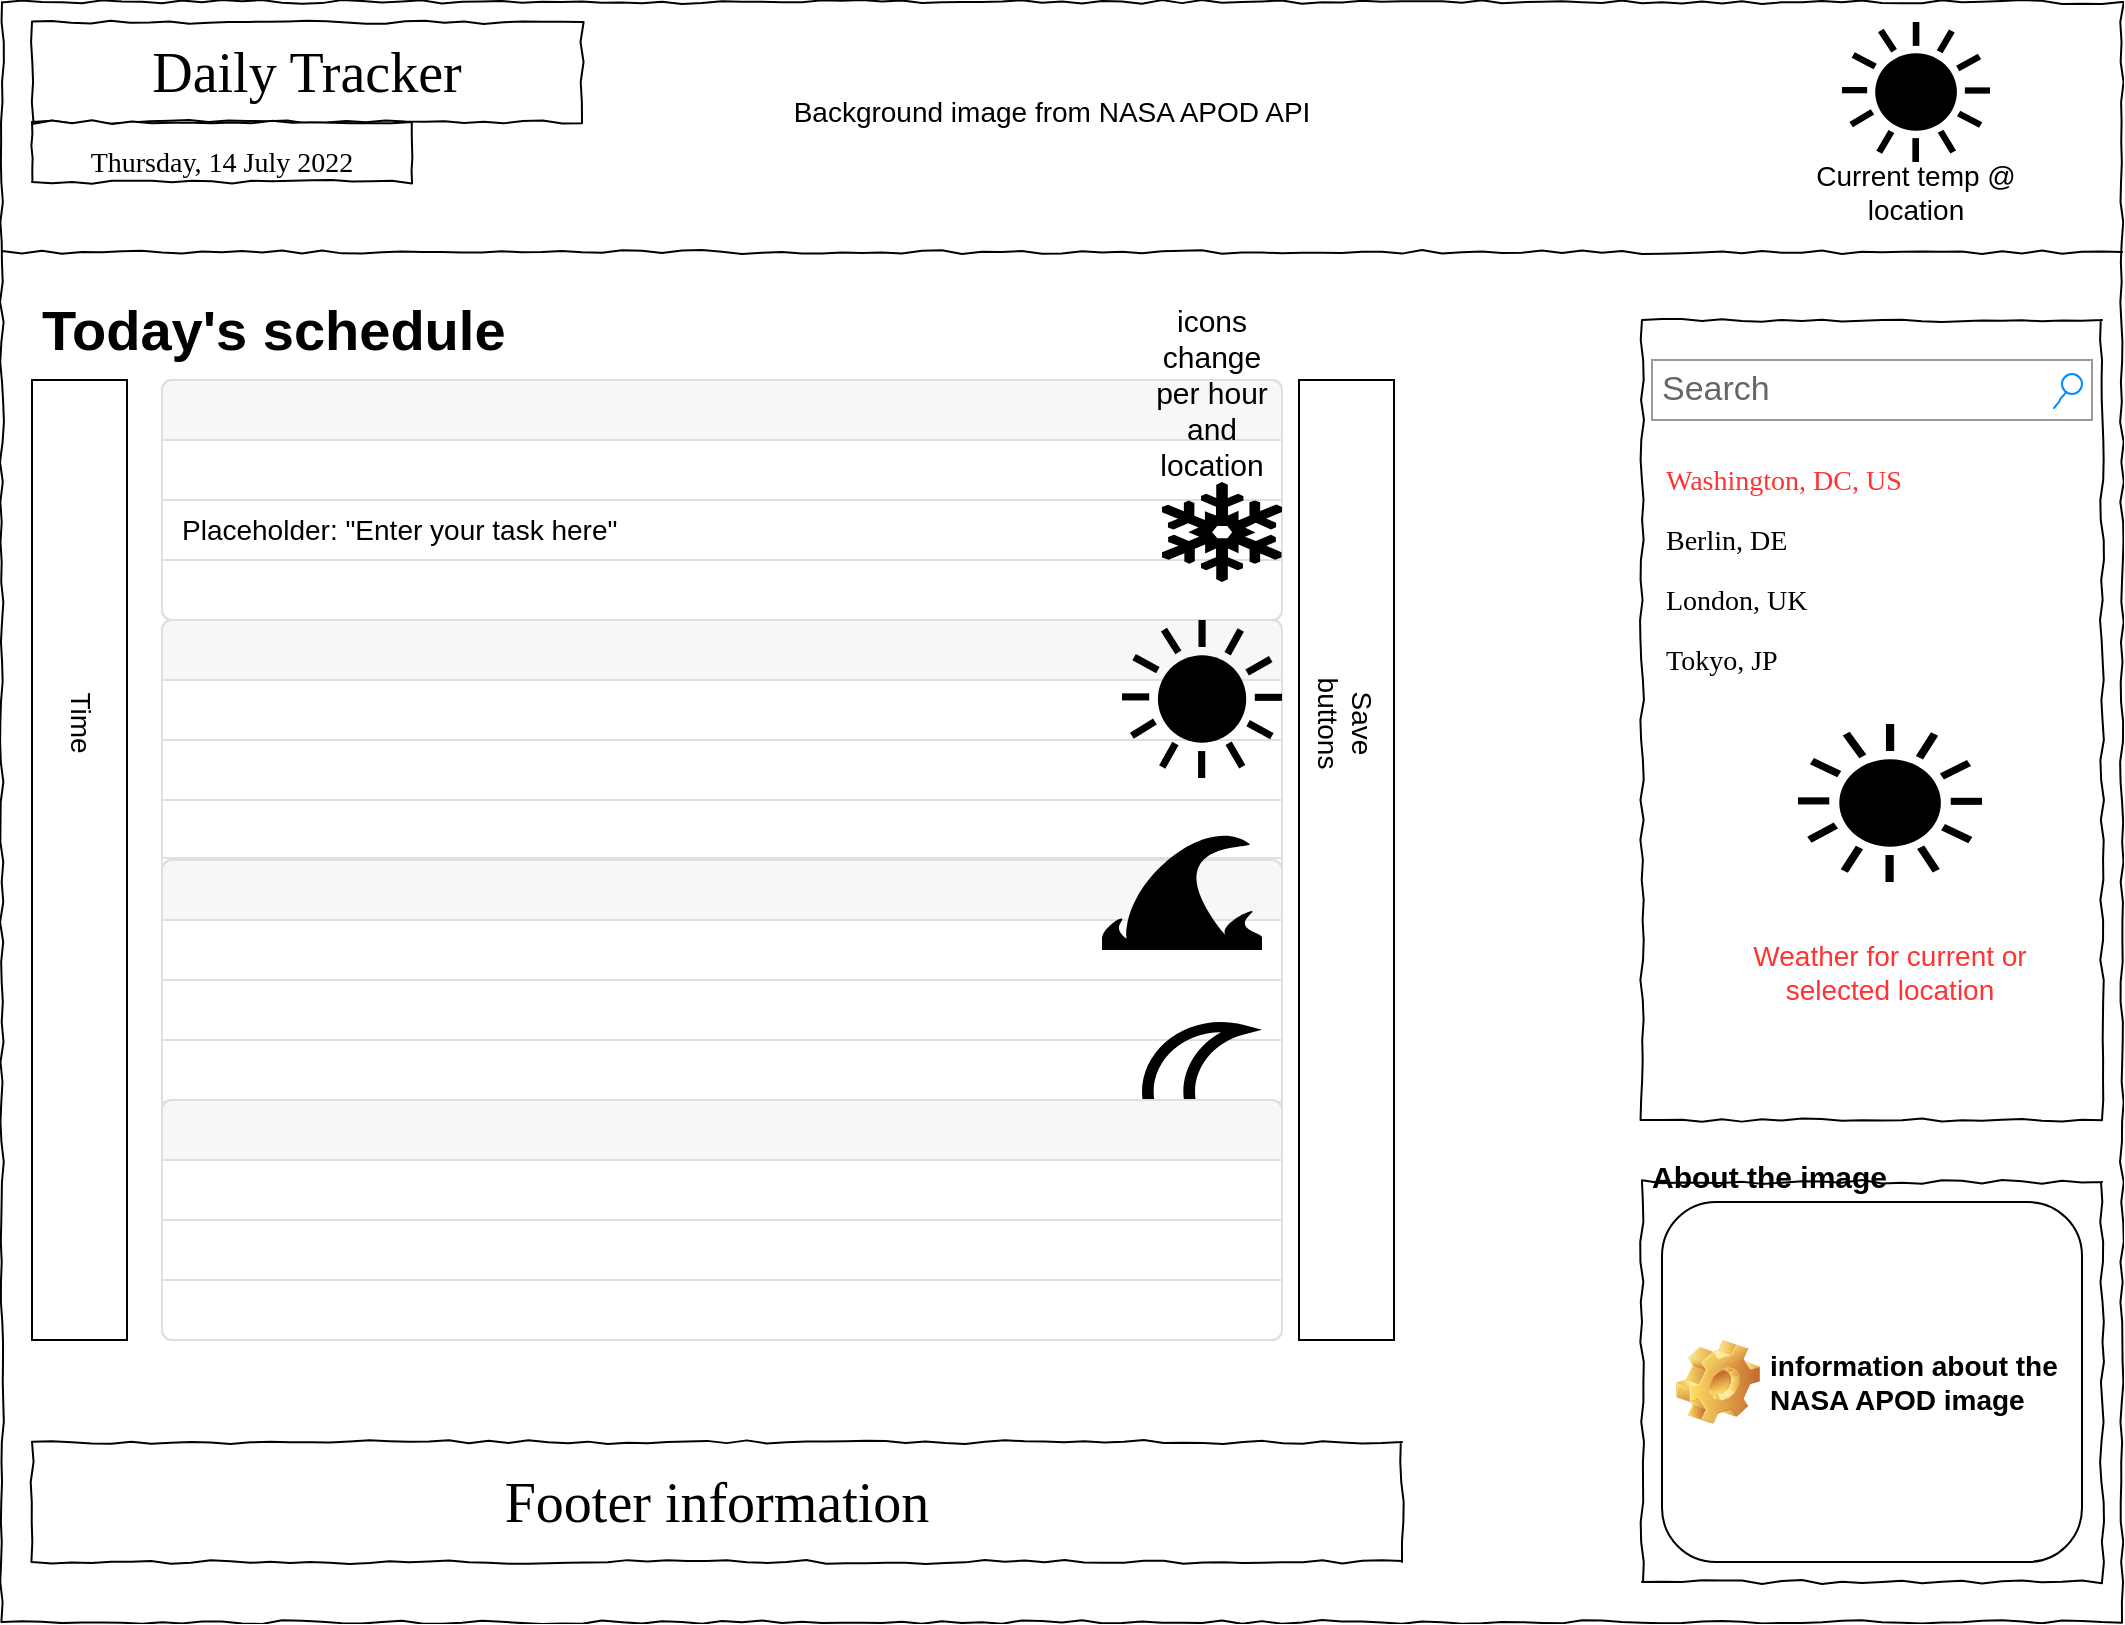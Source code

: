<mxfile version="20.1.1" type="github">
  <diagram name="Page-1" id="03018318-947c-dd8e-b7a3-06fadd420f32">
    <mxGraphModel dx="1131" dy="684" grid="1" gridSize="10" guides="1" tooltips="1" connect="1" arrows="1" fold="1" page="1" pageScale="1" pageWidth="1169" pageHeight="827" background="none" math="0" shadow="0">
      <root>
        <mxCell id="0" />
        <mxCell id="1" parent="0" />
        <mxCell id="677b7b8949515195-1" value="W" style="whiteSpace=wrap;html=1;rounded=0;shadow=0;labelBackgroundColor=none;strokeColor=#000000;strokeWidth=1;fillColor=none;fontFamily=Verdana;fontSize=12;fontColor=#000000;align=center;comic=1;" parent="1" vertex="1">
          <mxGeometry x="20" y="20" width="1060" height="810" as="geometry" />
        </mxCell>
        <mxCell id="677b7b8949515195-3" value="Search" style="strokeWidth=1;shadow=0;dashed=0;align=center;html=1;shape=mxgraph.mockup.forms.searchBox;strokeColor=#999999;mainText=;strokeColor2=#008cff;fontColor=#666666;fontSize=17;align=left;spacingLeft=3;rounded=0;labelBackgroundColor=none;comic=1;" parent="1" vertex="1">
          <mxGeometry x="845" y="199" width="220" height="30" as="geometry" />
        </mxCell>
        <mxCell id="677b7b8949515195-2" value="Daily Tracker" style="whiteSpace=wrap;html=1;rounded=0;shadow=0;labelBackgroundColor=none;strokeWidth=1;fontFamily=Verdana;fontSize=28;align=center;comic=1;" parent="1" vertex="1">
          <mxGeometry x="35" y="30" width="275" height="50" as="geometry" />
        </mxCell>
        <mxCell id="677b7b8949515195-9" value="" style="line;strokeWidth=1;html=1;rounded=0;shadow=0;labelBackgroundColor=none;fillColor=none;fontFamily=Verdana;fontSize=14;fontColor=#000000;align=center;comic=1;" parent="1" vertex="1">
          <mxGeometry x="20" y="140" width="1060" height="10" as="geometry" />
        </mxCell>
        <mxCell id="677b7b8949515195-25" value="" style="whiteSpace=wrap;html=1;rounded=0;shadow=0;labelBackgroundColor=none;strokeWidth=1;fillColor=none;fontFamily=Verdana;fontSize=12;align=center;comic=1;" parent="1" vertex="1">
          <mxGeometry x="840" y="179" width="230" height="400" as="geometry" />
        </mxCell>
        <mxCell id="677b7b8949515195-26" value="" style="whiteSpace=wrap;html=1;rounded=0;shadow=0;labelBackgroundColor=none;strokeWidth=1;fillColor=none;fontFamily=Verdana;fontSize=12;align=center;comic=1;" parent="1" vertex="1">
          <mxGeometry x="840" y="610" width="230" height="200" as="geometry" />
        </mxCell>
        <mxCell id="677b7b8949515195-42" value="Tokyo, JP" style="text;html=1;points=[];align=left;verticalAlign=top;spacingTop=-4;fontSize=14;fontFamily=Verdana" parent="1" vertex="1">
          <mxGeometry x="850" y="339" width="170" height="20" as="geometry" />
        </mxCell>
        <mxCell id="mFOHRpYWV3SNSm5y7IDZ-2" value="&lt;font style=&quot;font-size: 14px;&quot;&gt;Thursday, 14 July 2022&lt;/font&gt;" style="whiteSpace=wrap;html=1;rounded=0;shadow=0;labelBackgroundColor=none;strokeWidth=1;fontFamily=Verdana;fontSize=28;align=center;comic=1;" vertex="1" parent="1">
          <mxGeometry x="35" y="80" width="190" height="30" as="geometry" />
        </mxCell>
        <mxCell id="mFOHRpYWV3SNSm5y7IDZ-3" value="London, UK" style="text;html=1;points=[];align=left;verticalAlign=top;spacingTop=-4;fontSize=14;fontFamily=Verdana" vertex="1" parent="1">
          <mxGeometry x="850" y="309" width="170" height="20" as="geometry" />
        </mxCell>
        <mxCell id="mFOHRpYWV3SNSm5y7IDZ-4" value="Berlin, DE" style="text;html=1;points=[];align=left;verticalAlign=top;spacingTop=-4;fontSize=14;fontFamily=Verdana" vertex="1" parent="1">
          <mxGeometry x="850" y="279" width="170" height="20" as="geometry" />
        </mxCell>
        <mxCell id="mFOHRpYWV3SNSm5y7IDZ-5" value="Washington, DC, US" style="text;html=1;points=[];align=left;verticalAlign=top;spacingTop=-4;fontSize=14;fontFamily=Verdana;fontColor=#FF3333;" vertex="1" parent="1">
          <mxGeometry x="850" y="249" width="170" height="20" as="geometry" />
        </mxCell>
        <mxCell id="mFOHRpYWV3SNSm5y7IDZ-14" value="information about the NASA APOD image" style="label;whiteSpace=wrap;html=1;image=img/clipart/Gear_128x128.png;fontSize=14;" vertex="1" parent="1">
          <mxGeometry x="850" y="620" width="210" height="180" as="geometry" />
        </mxCell>
        <mxCell id="mFOHRpYWV3SNSm5y7IDZ-54" value="" style="html=1;shadow=0;dashed=0;shape=mxgraph.bootstrap.rrect;rSize=5;strokeColor=#DFDFDF;html=1;whiteSpace=wrap;fillColor=#FFFFFF;fontColor=#000000;fontSize=14;" vertex="1" parent="1">
          <mxGeometry x="100" y="209" width="560" height="120" as="geometry" />
        </mxCell>
        <mxCell id="mFOHRpYWV3SNSm5y7IDZ-55" value="" style="html=1;shadow=0;dashed=0;shape=mxgraph.bootstrap.topButton;strokeColor=inherit;fillColor=#F7F7F7;rSize=5;perimeter=none;whiteSpace=wrap;resizeWidth=1;align=left;spacing=10;fontSize=14;" vertex="1" parent="mFOHRpYWV3SNSm5y7IDZ-54">
          <mxGeometry width="560" height="30" relative="1" as="geometry" />
        </mxCell>
        <mxCell id="mFOHRpYWV3SNSm5y7IDZ-56" value="" style="strokeColor=inherit;fillColor=inherit;gradientColor=inherit;fontColor=inherit;html=1;shadow=0;dashed=0;perimeter=none;whiteSpace=wrap;resizeWidth=1;align=left;spacing=10;fontSize=14;" vertex="1" parent="mFOHRpYWV3SNSm5y7IDZ-54">
          <mxGeometry width="560" height="30" relative="1" as="geometry">
            <mxPoint y="30" as="offset" />
          </mxGeometry>
        </mxCell>
        <mxCell id="mFOHRpYWV3SNSm5y7IDZ-57" value="Placeholder: &quot;Enter your task here&quot;" style="strokeColor=inherit;fillColor=inherit;gradientColor=inherit;fontColor=inherit;html=1;shadow=0;dashed=0;perimeter=none;whiteSpace=wrap;resizeWidth=1;align=left;spacing=10;fontSize=14;" vertex="1" parent="mFOHRpYWV3SNSm5y7IDZ-54">
          <mxGeometry width="560" height="30" relative="1" as="geometry">
            <mxPoint y="60" as="offset" />
          </mxGeometry>
        </mxCell>
        <mxCell id="mFOHRpYWV3SNSm5y7IDZ-58" value="" style="strokeColor=inherit;fillColor=inherit;gradientColor=inherit;fontColor=inherit;html=1;shadow=0;dashed=0;shape=mxgraph.bootstrap.bottomButton;rSize=5;perimeter=none;whiteSpace=wrap;resizeWidth=1;resizeHeight=0;align=left;spacing=10;fontSize=14;" vertex="1" parent="mFOHRpYWV3SNSm5y7IDZ-54">
          <mxGeometry y="1" width="560" height="30" relative="1" as="geometry">
            <mxPoint y="-30" as="offset" />
          </mxGeometry>
        </mxCell>
        <mxCell id="mFOHRpYWV3SNSm5y7IDZ-82" value="" style="shape=mxgraph.signs.nature.snowflake;html=1;pointerEvents=1;fillColor=#000000;strokeColor=none;verticalLabelPosition=bottom;verticalAlign=top;align=center;sketch=0;fontSize=14;" vertex="1" parent="mFOHRpYWV3SNSm5y7IDZ-54">
          <mxGeometry x="500" y="51" width="60" height="50" as="geometry" />
        </mxCell>
        <mxCell id="mFOHRpYWV3SNSm5y7IDZ-59" value="" style="html=1;shadow=0;dashed=0;shape=mxgraph.bootstrap.rrect;rSize=5;strokeColor=#DFDFDF;html=1;whiteSpace=wrap;fillColor=#FFFFFF;fontColor=#000000;fontSize=14;" vertex="1" parent="1">
          <mxGeometry x="100" y="329" width="560" height="149" as="geometry" />
        </mxCell>
        <mxCell id="mFOHRpYWV3SNSm5y7IDZ-60" value="" style="html=1;shadow=0;dashed=0;shape=mxgraph.bootstrap.topButton;strokeColor=inherit;fillColor=#F7F7F7;rSize=5;perimeter=none;whiteSpace=wrap;resizeWidth=1;align=left;spacing=10;fontSize=14;" vertex="1" parent="mFOHRpYWV3SNSm5y7IDZ-59">
          <mxGeometry width="560" height="30" relative="1" as="geometry" />
        </mxCell>
        <mxCell id="mFOHRpYWV3SNSm5y7IDZ-61" value="" style="strokeColor=inherit;fillColor=inherit;gradientColor=inherit;fontColor=inherit;html=1;shadow=0;dashed=0;perimeter=none;whiteSpace=wrap;resizeWidth=1;align=left;spacing=10;fontSize=14;" vertex="1" parent="mFOHRpYWV3SNSm5y7IDZ-59">
          <mxGeometry width="560" height="30" relative="1" as="geometry">
            <mxPoint y="30" as="offset" />
          </mxGeometry>
        </mxCell>
        <mxCell id="mFOHRpYWV3SNSm5y7IDZ-62" value="" style="strokeColor=inherit;fillColor=inherit;gradientColor=inherit;fontColor=inherit;html=1;shadow=0;dashed=0;perimeter=none;whiteSpace=wrap;resizeWidth=1;align=left;spacing=10;fontSize=14;" vertex="1" parent="mFOHRpYWV3SNSm5y7IDZ-59">
          <mxGeometry width="560" height="30" relative="1" as="geometry">
            <mxPoint y="60" as="offset" />
          </mxGeometry>
        </mxCell>
        <mxCell id="mFOHRpYWV3SNSm5y7IDZ-63" value="" style="strokeColor=inherit;fillColor=inherit;gradientColor=inherit;fontColor=inherit;html=1;shadow=0;dashed=0;shape=mxgraph.bootstrap.bottomButton;rSize=5;perimeter=none;whiteSpace=wrap;resizeWidth=1;resizeHeight=0;align=left;spacing=10;fontSize=14;" vertex="1" parent="mFOHRpYWV3SNSm5y7IDZ-59">
          <mxGeometry y="1" width="560" height="30" relative="1" as="geometry">
            <mxPoint y="-30" as="offset" />
          </mxGeometry>
        </mxCell>
        <mxCell id="mFOHRpYWV3SNSm5y7IDZ-84" value="" style="shape=mxgraph.signs.nature.sun_4;html=1;pointerEvents=1;fillColor=#000000;strokeColor=none;verticalLabelPosition=bottom;verticalAlign=top;align=center;sketch=0;fontSize=14;" vertex="1" parent="mFOHRpYWV3SNSm5y7IDZ-59">
          <mxGeometry x="480" width="80" height="79" as="geometry" />
        </mxCell>
        <mxCell id="mFOHRpYWV3SNSm5y7IDZ-64" value="" style="html=1;shadow=0;dashed=0;shape=mxgraph.bootstrap.rrect;rSize=5;strokeColor=#DFDFDF;html=1;whiteSpace=wrap;fillColor=#FFFFFF;fontColor=#000000;fontSize=14;" vertex="1" parent="1">
          <mxGeometry x="100" y="449" width="560" height="151" as="geometry" />
        </mxCell>
        <mxCell id="mFOHRpYWV3SNSm5y7IDZ-65" value="" style="html=1;shadow=0;dashed=0;shape=mxgraph.bootstrap.topButton;strokeColor=inherit;fillColor=#F7F7F7;rSize=5;perimeter=none;whiteSpace=wrap;resizeWidth=1;align=left;spacing=10;fontSize=14;" vertex="1" parent="mFOHRpYWV3SNSm5y7IDZ-64">
          <mxGeometry width="560" height="30" relative="1" as="geometry" />
        </mxCell>
        <mxCell id="mFOHRpYWV3SNSm5y7IDZ-66" value="" style="strokeColor=inherit;fillColor=inherit;gradientColor=inherit;fontColor=inherit;html=1;shadow=0;dashed=0;perimeter=none;whiteSpace=wrap;resizeWidth=1;align=left;spacing=10;fontSize=14;" vertex="1" parent="mFOHRpYWV3SNSm5y7IDZ-64">
          <mxGeometry width="560" height="30" relative="1" as="geometry">
            <mxPoint y="30" as="offset" />
          </mxGeometry>
        </mxCell>
        <mxCell id="mFOHRpYWV3SNSm5y7IDZ-67" value="" style="strokeColor=inherit;fillColor=inherit;gradientColor=inherit;fontColor=inherit;html=1;shadow=0;dashed=0;perimeter=none;whiteSpace=wrap;resizeWidth=1;align=left;spacing=10;fontSize=14;" vertex="1" parent="mFOHRpYWV3SNSm5y7IDZ-64">
          <mxGeometry width="560" height="30" relative="1" as="geometry">
            <mxPoint y="60" as="offset" />
          </mxGeometry>
        </mxCell>
        <mxCell id="mFOHRpYWV3SNSm5y7IDZ-68" value="" style="strokeColor=inherit;fillColor=inherit;gradientColor=inherit;fontColor=inherit;html=1;shadow=0;dashed=0;shape=mxgraph.bootstrap.bottomButton;rSize=5;perimeter=none;whiteSpace=wrap;resizeWidth=1;resizeHeight=0;align=left;spacing=10;fontSize=14;" vertex="1" parent="mFOHRpYWV3SNSm5y7IDZ-64">
          <mxGeometry y="1" width="560" height="30" relative="1" as="geometry">
            <mxPoint y="-30" as="offset" />
          </mxGeometry>
        </mxCell>
        <mxCell id="mFOHRpYWV3SNSm5y7IDZ-85" value="" style="shape=mxgraph.signs.nature.tsunami;html=1;pointerEvents=1;fillColor=#000000;strokeColor=none;verticalLabelPosition=bottom;verticalAlign=top;align=center;sketch=0;fontSize=14;" vertex="1" parent="mFOHRpYWV3SNSm5y7IDZ-64">
          <mxGeometry x="470" y="-24" width="80" height="69" as="geometry" />
        </mxCell>
        <mxCell id="mFOHRpYWV3SNSm5y7IDZ-86" value="" style="shape=mxgraph.signs.nature.moon;html=1;pointerEvents=1;fillColor=#000000;strokeColor=none;verticalLabelPosition=bottom;verticalAlign=top;align=center;sketch=0;fontSize=14;" vertex="1" parent="mFOHRpYWV3SNSm5y7IDZ-64">
          <mxGeometry x="490" y="81" width="60" height="70" as="geometry" />
        </mxCell>
        <mxCell id="mFOHRpYWV3SNSm5y7IDZ-69" value="" style="html=1;shadow=0;dashed=0;shape=mxgraph.bootstrap.rrect;rSize=5;strokeColor=#DFDFDF;html=1;whiteSpace=wrap;fillColor=#FFFFFF;fontColor=#000000;fontSize=14;" vertex="1" parent="1">
          <mxGeometry x="100" y="569" width="560" height="120" as="geometry" />
        </mxCell>
        <mxCell id="mFOHRpYWV3SNSm5y7IDZ-71" value="" style="strokeColor=inherit;fillColor=inherit;gradientColor=inherit;fontColor=inherit;html=1;shadow=0;dashed=0;perimeter=none;whiteSpace=wrap;resizeWidth=1;align=left;spacing=10;fontSize=14;" vertex="1" parent="mFOHRpYWV3SNSm5y7IDZ-69">
          <mxGeometry width="560" height="30" relative="1" as="geometry">
            <mxPoint y="30" as="offset" />
          </mxGeometry>
        </mxCell>
        <mxCell id="mFOHRpYWV3SNSm5y7IDZ-70" value="" style="html=1;shadow=0;dashed=0;shape=mxgraph.bootstrap.topButton;strokeColor=inherit;fillColor=#F7F7F7;rSize=5;perimeter=none;whiteSpace=wrap;resizeWidth=1;align=left;spacing=10;fontSize=14;" vertex="1" parent="mFOHRpYWV3SNSm5y7IDZ-69">
          <mxGeometry width="560" height="30" relative="1" as="geometry" />
        </mxCell>
        <mxCell id="mFOHRpYWV3SNSm5y7IDZ-72" value="" style="strokeColor=inherit;fillColor=inherit;gradientColor=inherit;fontColor=inherit;html=1;shadow=0;dashed=0;perimeter=none;whiteSpace=wrap;resizeWidth=1;align=left;spacing=10;fontSize=14;" vertex="1" parent="mFOHRpYWV3SNSm5y7IDZ-69">
          <mxGeometry width="560" height="30" relative="1" as="geometry">
            <mxPoint y="60" as="offset" />
          </mxGeometry>
        </mxCell>
        <mxCell id="mFOHRpYWV3SNSm5y7IDZ-73" value="" style="strokeColor=inherit;fillColor=inherit;gradientColor=inherit;fontColor=inherit;html=1;shadow=0;dashed=0;shape=mxgraph.bootstrap.bottomButton;rSize=5;perimeter=none;whiteSpace=wrap;resizeWidth=1;resizeHeight=0;align=left;spacing=10;fontSize=14;" vertex="1" parent="mFOHRpYWV3SNSm5y7IDZ-69">
          <mxGeometry y="1" width="560" height="30" relative="1" as="geometry">
            <mxPoint y="-30" as="offset" />
          </mxGeometry>
        </mxCell>
        <mxCell id="mFOHRpYWV3SNSm5y7IDZ-74" value="Background image from NASA APOD API" style="text;html=1;strokeColor=none;fillColor=none;align=center;verticalAlign=middle;whiteSpace=wrap;rounded=0;fontSize=14;" vertex="1" parent="1">
          <mxGeometry x="380" y="60" width="330" height="30" as="geometry" />
        </mxCell>
        <mxCell id="mFOHRpYWV3SNSm5y7IDZ-75" value="" style="shape=mxgraph.signs.nature.sun_4;html=1;pointerEvents=1;fillColor=#000000;strokeColor=none;verticalLabelPosition=bottom;verticalAlign=top;align=center;sketch=0;fontSize=14;" vertex="1" parent="1">
          <mxGeometry x="940" y="30" width="74" height="70" as="geometry" />
        </mxCell>
        <mxCell id="mFOHRpYWV3SNSm5y7IDZ-76" value="Current temp @ location" style="text;html=1;strokeColor=none;fillColor=none;align=center;verticalAlign=middle;whiteSpace=wrap;rounded=0;fontSize=14;" vertex="1" parent="1">
          <mxGeometry x="902" y="100" width="150" height="30" as="geometry" />
        </mxCell>
        <mxCell id="mFOHRpYWV3SNSm5y7IDZ-77" value="&lt;h1&gt;Today&#39;s schedule&lt;/h1&gt;" style="text;html=1;strokeColor=none;fillColor=none;spacing=5;spacingTop=-20;whiteSpace=wrap;overflow=hidden;rounded=0;fontSize=14;" vertex="1" parent="1">
          <mxGeometry x="35" y="159" width="260" height="50" as="geometry" />
        </mxCell>
        <mxCell id="mFOHRpYWV3SNSm5y7IDZ-78" value="" style="rounded=0;whiteSpace=wrap;html=1;fontSize=14;" vertex="1" parent="1">
          <mxGeometry x="35" y="209" width="47.5" height="480" as="geometry" />
        </mxCell>
        <mxCell id="mFOHRpYWV3SNSm5y7IDZ-79" value="" style="rounded=0;whiteSpace=wrap;html=1;fontSize=14;" vertex="1" parent="1">
          <mxGeometry x="668.5" y="209" width="47.5" height="480" as="geometry" />
        </mxCell>
        <mxCell id="mFOHRpYWV3SNSm5y7IDZ-80" value="Time" style="text;html=1;strokeColor=none;fillColor=none;align=center;verticalAlign=middle;whiteSpace=wrap;rounded=0;fontSize=14;rotation=90;" vertex="1" parent="1">
          <mxGeometry x="30" y="380" width="60" height="1" as="geometry" />
        </mxCell>
        <mxCell id="mFOHRpYWV3SNSm5y7IDZ-81" value="Save buttons&lt;br&gt;" style="text;html=1;strokeColor=none;fillColor=none;align=center;verticalAlign=middle;whiteSpace=wrap;rounded=0;fontSize=14;rotation=90;" vertex="1" parent="1">
          <mxGeometry x="657" y="360.5" width="70.5" height="40" as="geometry" />
        </mxCell>
        <mxCell id="mFOHRpYWV3SNSm5y7IDZ-87" value="&lt;h1 style=&quot;font-size: 15px;&quot;&gt;About the image&lt;/h1&gt;" style="text;html=1;strokeColor=none;fillColor=none;spacing=5;spacingTop=-20;whiteSpace=wrap;overflow=hidden;rounded=0;fontSize=15;" vertex="1" parent="1">
          <mxGeometry x="840" y="599" width="128" height="21" as="geometry" />
        </mxCell>
        <mxCell id="mFOHRpYWV3SNSm5y7IDZ-88" value="" style="shape=mxgraph.signs.nature.sun_4;html=1;pointerEvents=1;fillColor=#000000;strokeColor=none;verticalLabelPosition=bottom;verticalAlign=top;align=center;sketch=0;fontSize=14;" vertex="1" parent="1">
          <mxGeometry x="918" y="381" width="92" height="79" as="geometry" />
        </mxCell>
        <mxCell id="mFOHRpYWV3SNSm5y7IDZ-89" value="Weather for current or selected location" style="text;html=1;strokeColor=none;fillColor=none;align=center;verticalAlign=middle;whiteSpace=wrap;rounded=0;fontSize=14;fontColor=#FF3333;" vertex="1" parent="1">
          <mxGeometry x="889" y="490" width="150" height="30" as="geometry" />
        </mxCell>
        <mxCell id="mFOHRpYWV3SNSm5y7IDZ-90" value="icons change per hour and location" style="text;html=1;strokeColor=none;fillColor=none;align=center;verticalAlign=middle;whiteSpace=wrap;rounded=0;fontSize=15;" vertex="1" parent="1">
          <mxGeometry x="590" y="169" width="70" height="91" as="geometry" />
        </mxCell>
        <mxCell id="mFOHRpYWV3SNSm5y7IDZ-93" value="Footer information" style="whiteSpace=wrap;html=1;rounded=0;shadow=0;labelBackgroundColor=none;strokeWidth=1;fontFamily=Verdana;fontSize=28;align=center;comic=1;" vertex="1" parent="1">
          <mxGeometry x="35" y="740" width="685" height="60" as="geometry" />
        </mxCell>
      </root>
    </mxGraphModel>
  </diagram>
</mxfile>
